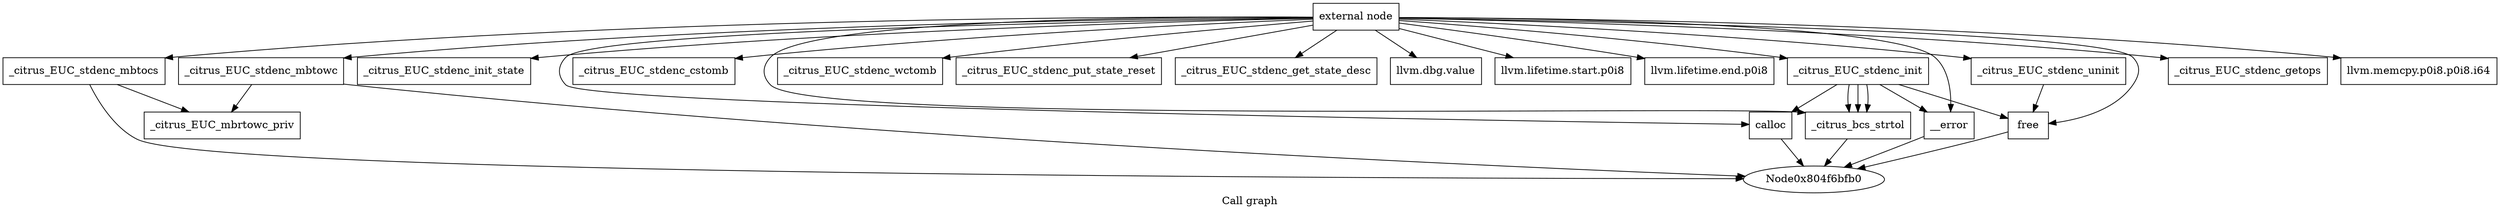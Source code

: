 digraph "Call graph" {
	label="Call graph";

	Node0x804f6bf80 [shape=record,label="{external node}"];
	Node0x804f6bf80 -> Node0x804f6c010;
	Node0x804f6bf80 -> Node0x804f6c1f0;
	Node0x804f6bf80 -> Node0x804f6c250;
	Node0x804f6bf80 -> Node0x804f6c2b0;
	Node0x804f6bf80 -> Node0x804f6c370;
	Node0x804f6bf80 -> Node0x804f6c3d0;
	Node0x804f6bf80 -> Node0x804f6c430;
	Node0x804f6bf80 -> Node0x804f6c490;
	Node0x804f6bf80 -> Node0x804f6c4f0;
	Node0x804f6bf80 -> Node0x804f6c550;
	Node0x804f6bf80 -> Node0x804f6c5b0;
	Node0x804f6bf80 -> Node0x804f6c610;
	Node0x804f6bf80 -> Node0x804f6c190;
	Node0x804f6bf80 -> Node0x804f6c070;
	Node0x804f6bf80 -> Node0x804f6c0d0;
	Node0x804f6bf80 -> Node0x804f6c130;
	Node0x804f6bf80 -> Node0x804f6c670;
	Node0x804f6bf80 -> Node0x804f6c6d0;
	Node0x804f6c010 [shape=record,label="{_citrus_EUC_stdenc_init}"];
	Node0x804f6c010 -> Node0x804f6c070;
	Node0x804f6c010 -> Node0x804f6c0d0;
	Node0x804f6c010 -> Node0x804f6c130;
	Node0x804f6c010 -> Node0x804f6c130;
	Node0x804f6c010 -> Node0x804f6c130;
	Node0x804f6c010 -> Node0x804f6c190;
	Node0x804f6c1f0 [shape=record,label="{_citrus_EUC_stdenc_uninit}"];
	Node0x804f6c1f0 -> Node0x804f6c190;
	Node0x804f6c250 [shape=record,label="{_citrus_EUC_stdenc_init_state}"];
	Node0x804f6c2b0 [shape=record,label="{_citrus_EUC_stdenc_mbtocs}"];
	Node0x804f6c2b0 -> Node0x804f6c310;
	Node0x804f6c2b0 -> Node0x804f6bfb0;
	Node0x804f6c370 [shape=record,label="{_citrus_EUC_stdenc_cstomb}"];
	Node0x804f6c3d0 [shape=record,label="{_citrus_EUC_stdenc_mbtowc}"];
	Node0x804f6c3d0 -> Node0x804f6c310;
	Node0x804f6c3d0 -> Node0x804f6bfb0;
	Node0x804f6c430 [shape=record,label="{_citrus_EUC_stdenc_wctomb}"];
	Node0x804f6c490 [shape=record,label="{_citrus_EUC_stdenc_put_state_reset}"];
	Node0x804f6c4f0 [shape=record,label="{_citrus_EUC_stdenc_get_state_desc}"];
	Node0x804f6c550 [shape=record,label="{llvm.dbg.value}"];
	Node0x804f6c310 [shape=record,label="{_citrus_EUC_mbrtowc_priv}"];
	Node0x804f6c5b0 [shape=record,label="{llvm.lifetime.start.p0i8}"];
	Node0x804f6c610 [shape=record,label="{llvm.lifetime.end.p0i8}"];
	Node0x804f6c190 [shape=record,label="{free}"];
	Node0x804f6c190 -> Node0x804f6bfb0;
	Node0x804f6c070 [shape=record,label="{calloc}"];
	Node0x804f6c070 -> Node0x804f6bfb0;
	Node0x804f6c0d0 [shape=record,label="{__error}"];
	Node0x804f6c0d0 -> Node0x804f6bfb0;
	Node0x804f6c130 [shape=record,label="{_citrus_bcs_strtol}"];
	Node0x804f6c130 -> Node0x804f6bfb0;
	Node0x804f6c670 [shape=record,label="{_citrus_EUC_stdenc_getops}"];
	Node0x804f6c6d0 [shape=record,label="{llvm.memcpy.p0i8.p0i8.i64}"];
}
